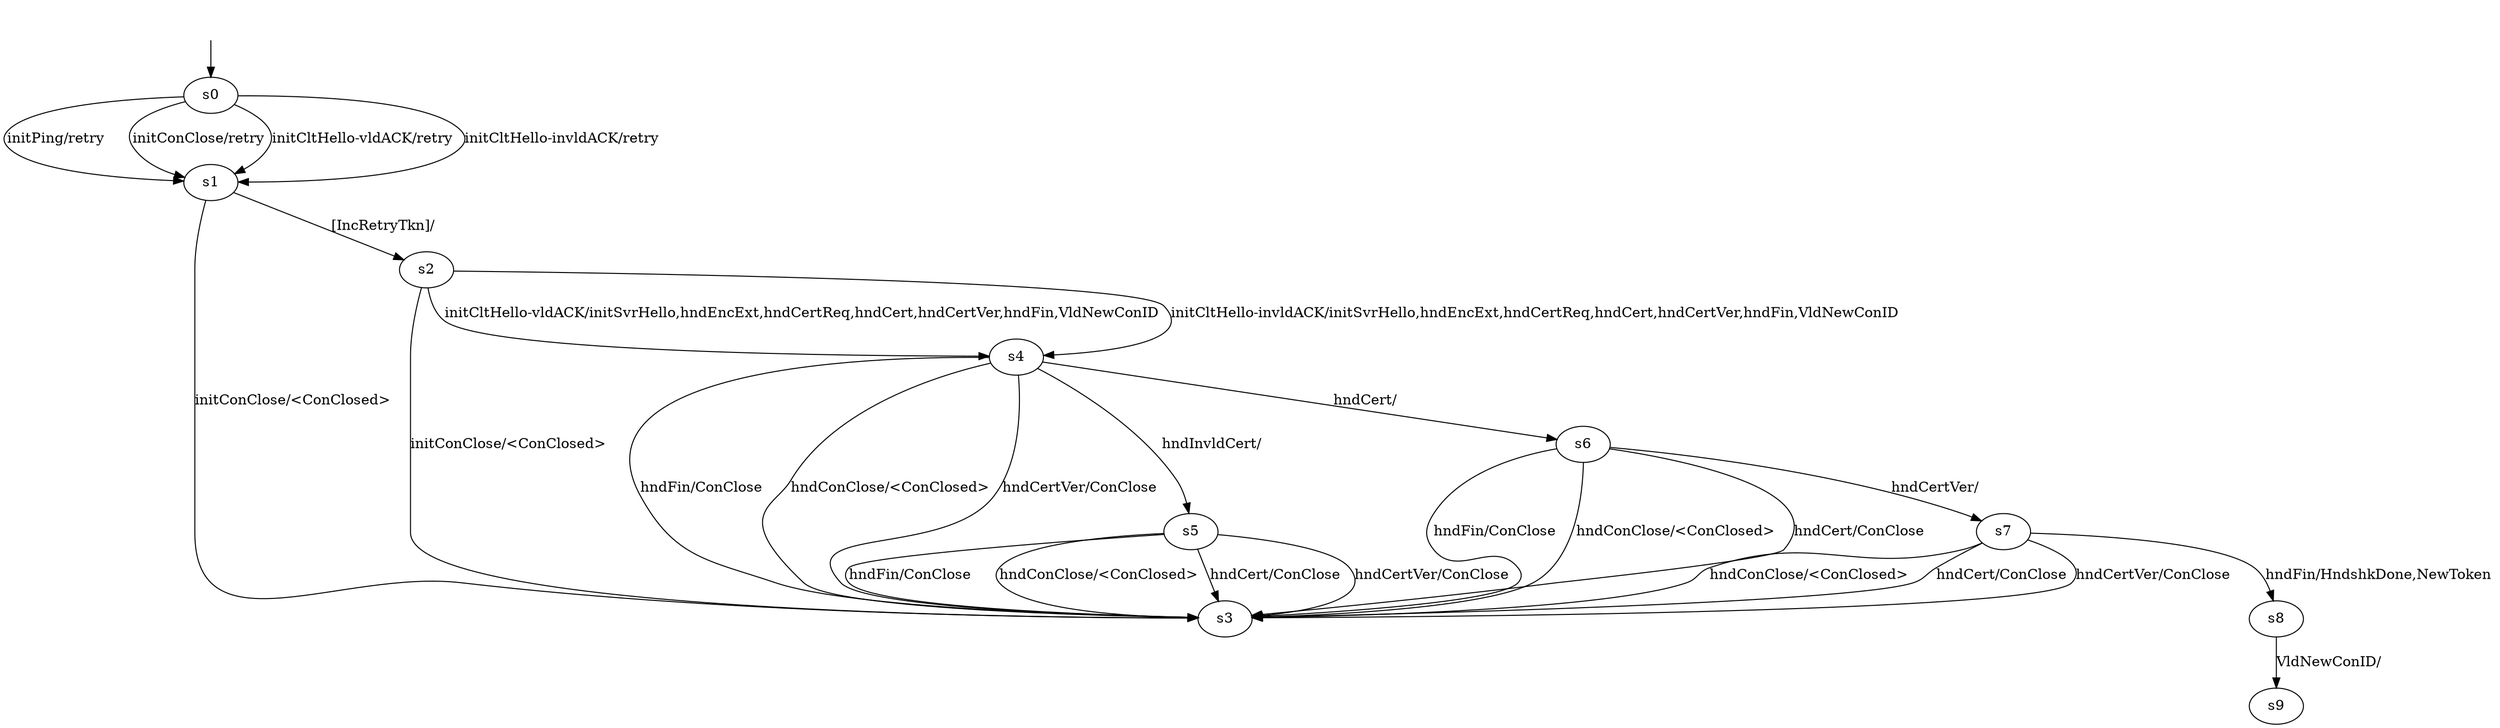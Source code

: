 digraph "quicgoModels/quicgo-BWRCA-CS-0/learnedModel" {
s0 [label=s0];
s1 [label=s1];
s2 [label=s2];
s3 [label=s3];
s4 [label=s4];
s5 [label=s5];
s6 [label=s6];
s7 [label=s7];
s8 [label=s8];
s9 [label=s9];
s0 -> s1  [label="initPing/retry "];
s0 -> s1  [label="initConClose/retry "];
s0 -> s1  [label="initCltHello-vldACK/retry "];
s0 -> s1  [label="initCltHello-invldACK/retry "];
s1 -> s3  [label="initConClose/<ConClosed> "];
s1 -> s2  [label="[IncRetryTkn]/ "];
s2 -> s3  [label="initConClose/<ConClosed> "];
s2 -> s4  [label="initCltHello-vldACK/initSvrHello,hndEncExt,hndCertReq,hndCert,hndCertVer,hndFin,VldNewConID "];
s2 -> s4  [label="initCltHello-invldACK/initSvrHello,hndEncExt,hndCertReq,hndCert,hndCertVer,hndFin,VldNewConID "];
s4 -> s3  [label="hndFin/ConClose "];
s4 -> s3  [label="hndConClose/<ConClosed> "];
s4 -> s6  [label="hndCert/ "];
s4 -> s5  [label="hndInvldCert/ "];
s4 -> s3  [label="hndCertVer/ConClose "];
s5 -> s3  [label="hndFin/ConClose "];
s5 -> s3  [label="hndConClose/<ConClosed> "];
s5 -> s3  [label="hndCert/ConClose "];
s5 -> s3  [label="hndCertVer/ConClose "];
s6 -> s3  [label="hndFin/ConClose "];
s6 -> s3  [label="hndConClose/<ConClosed> "];
s6 -> s3  [label="hndCert/ConClose "];
s6 -> s7  [label="hndCertVer/ "];
s7 -> s8  [label="hndFin/HndshkDone,NewToken "];
s7 -> s3  [label="hndConClose/<ConClosed> "];
s7 -> s3  [label="hndCert/ConClose "];
s7 -> s3  [label="hndCertVer/ConClose "];
s8 -> s9  [label="VldNewConID/ "];
__start0 [label="", shape=none];
__start0 -> s0  [label=""];
}
